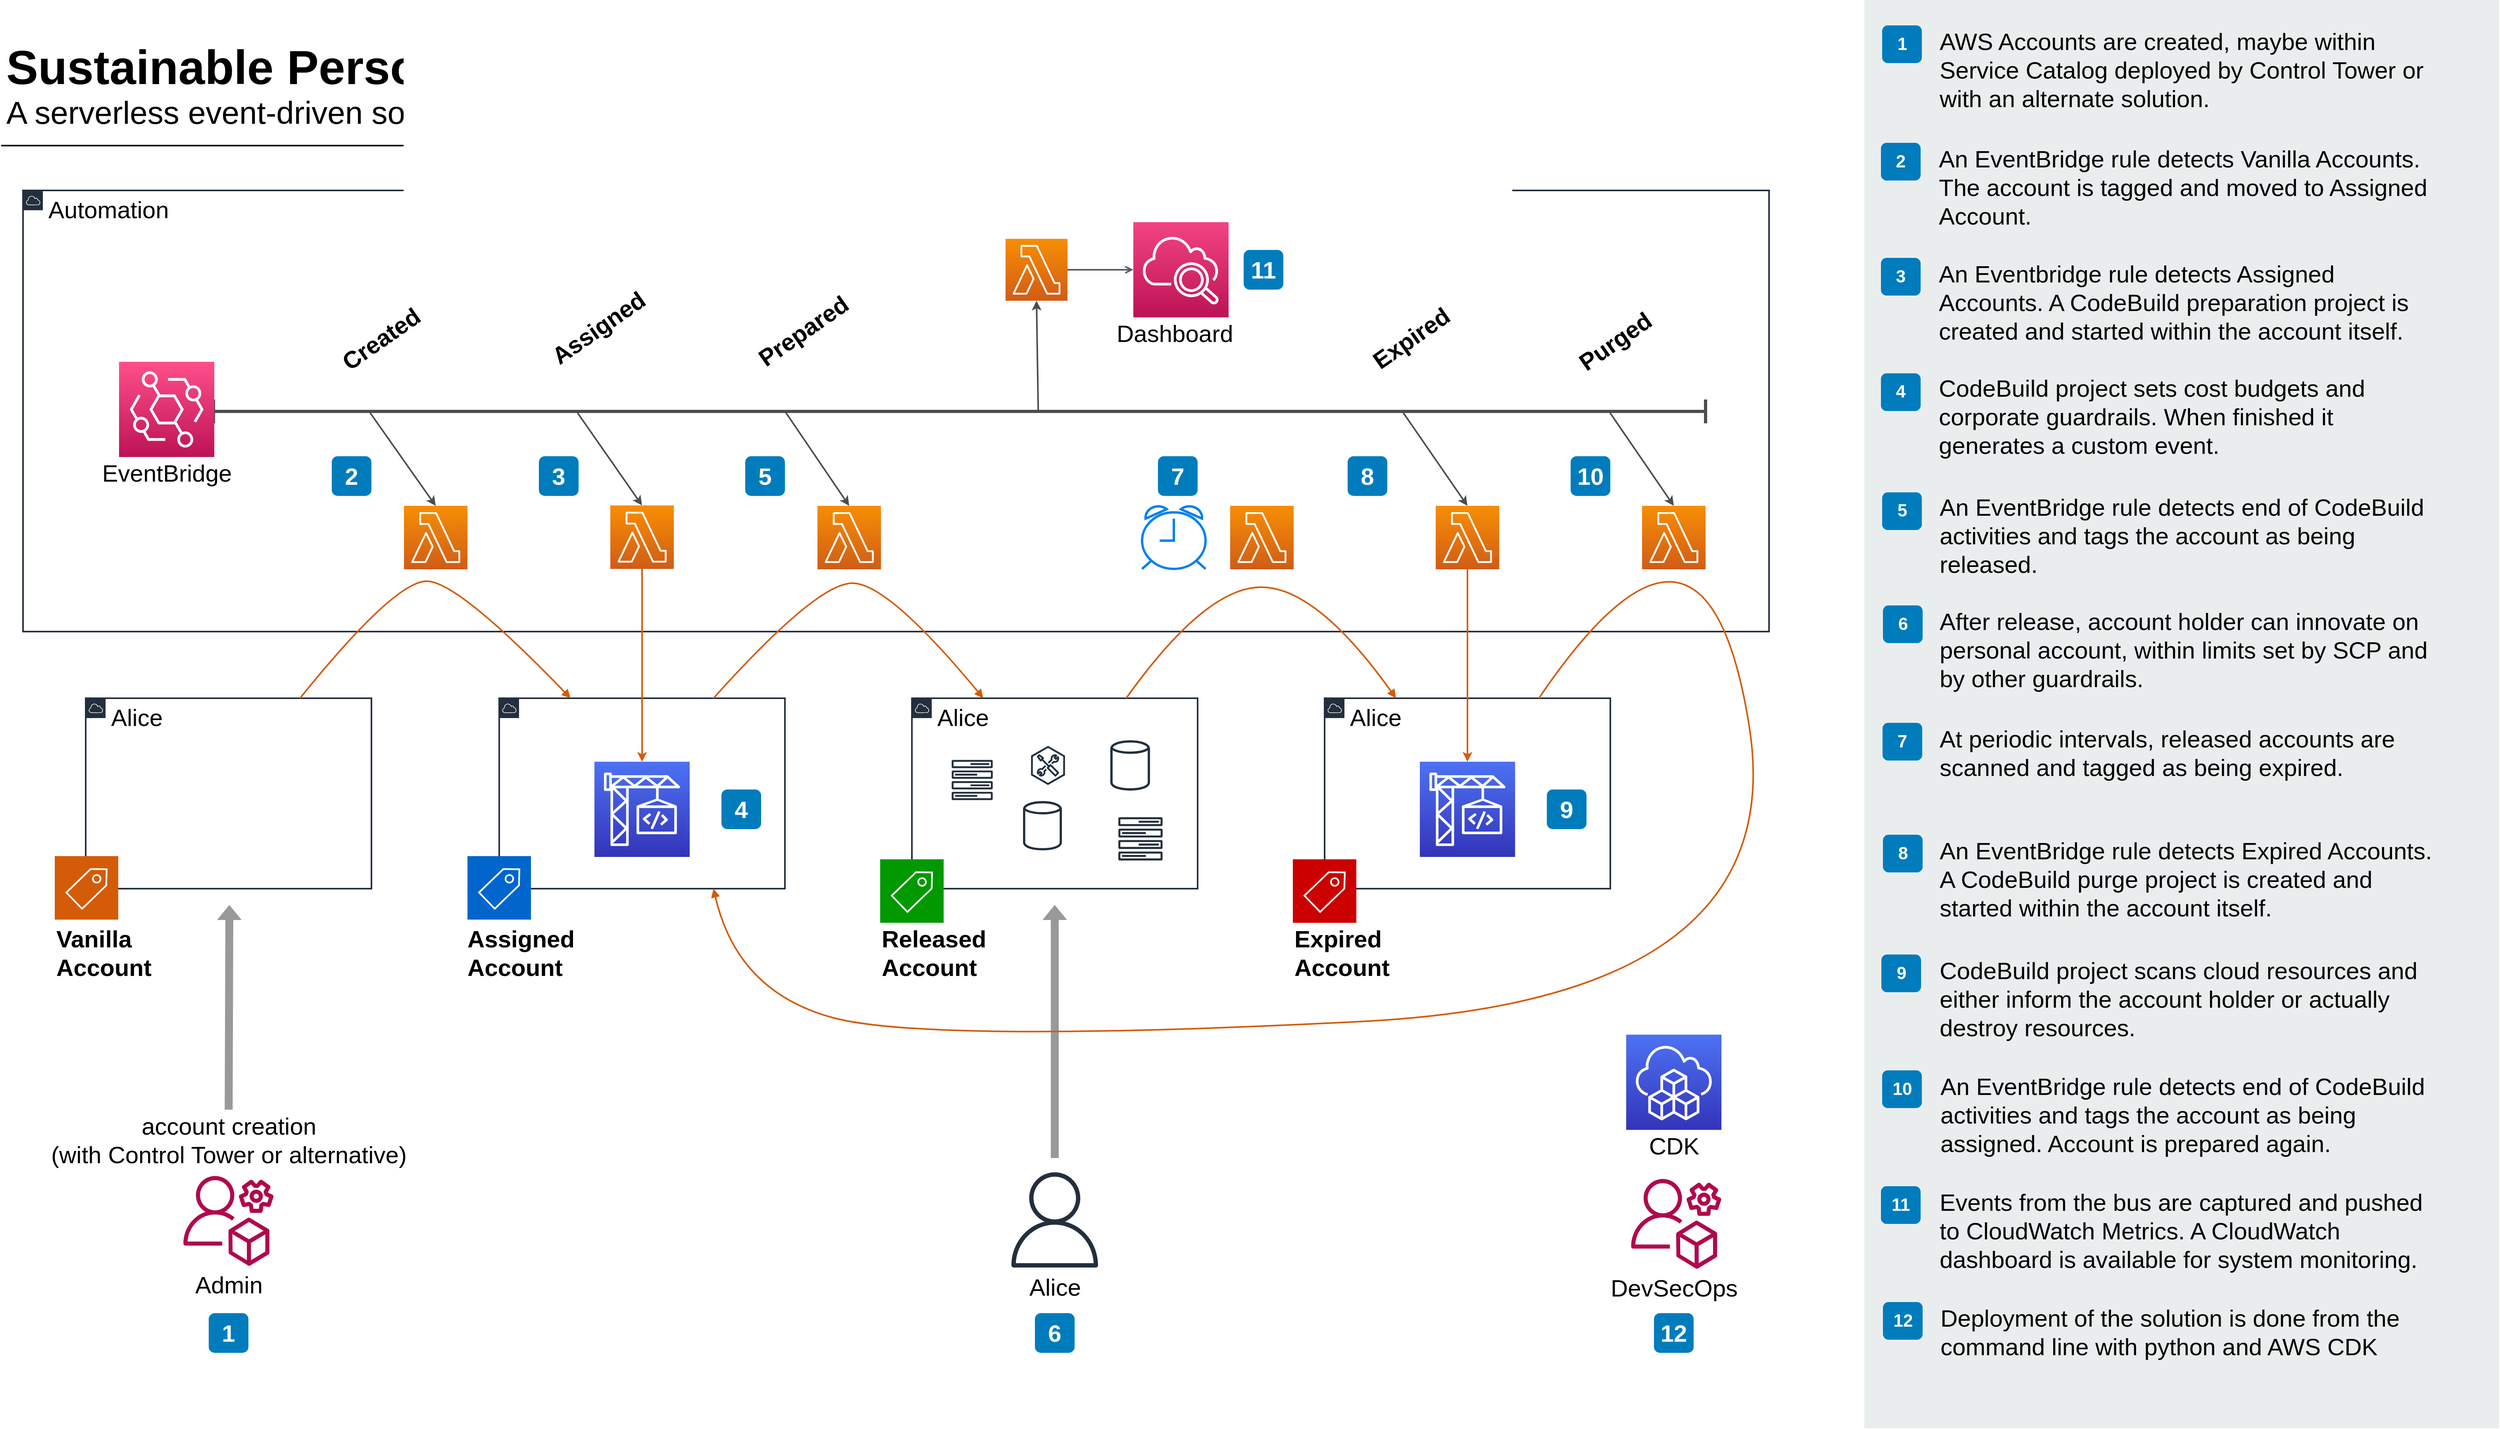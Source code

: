 <mxfile version="21.5.1" type="device">
  <diagram id="Ht1M8jgEwFfnCIfOTk4-" name="Page-1">
    <mxGraphModel dx="3165" dy="1858" grid="1" gridSize="10" guides="1" tooltips="1" connect="1" arrows="1" fold="1" page="1" pageScale="1" pageWidth="1600" pageHeight="900" background="#FFFFFF" math="0" shadow="0">
      <root>
        <mxCell id="0" />
        <mxCell id="1" parent="0" />
        <mxCell id="lNVfGLFAs1jdNbvyQik3-52" value="Alice" style="points=[[0,0],[0.25,0],[0.5,0],[0.75,0],[1,0],[1,0.25],[1,0.5],[1,0.75],[1,1],[0.75,1],[0.5,1],[0.25,1],[0,1],[0,0.75],[0,0.5],[0,0.25]];outlineConnect=0;gradientColor=none;html=1;whiteSpace=wrap;fontSize=30;fontStyle=0;container=1;pointerEvents=0;collapsible=0;recursiveResize=0;shape=mxgraph.aws4.group;grIcon=mxgraph.aws4.group_aws_cloud;strokeColor=#232F3E;fillColor=none;verticalAlign=top;align=left;spacingLeft=30;fontColor=#FFFFFF;dashed=0;strokeWidth=2;" parent="1" vertex="1">
          <mxGeometry x="680" y="880" width="360" height="240" as="geometry" />
        </mxCell>
        <mxCell id="lNVfGLFAs1jdNbvyQik3-40" value="" style="sketch=0;points=[[0,0,0],[0.25,0,0],[0.5,0,0],[0.75,0,0],[1,0,0],[0,1,0],[0.25,1,0],[0.5,1,0],[0.75,1,0],[1,1,0],[0,0.25,0],[0,0.5,0],[0,0.75,0],[1,0.25,0],[1,0.5,0],[1,0.75,0]];outlineConnect=0;fontColor=#000000;gradientColor=#4D72F3;gradientDirection=north;fillColor=#3334B9;strokeColor=#ffffff;dashed=0;verticalLabelPosition=bottom;verticalAlign=top;align=center;html=1;fontSize=30;fontStyle=0;aspect=fixed;shape=mxgraph.aws4.resourceIcon;resIcon=mxgraph.aws4.codebuild;" parent="lNVfGLFAs1jdNbvyQik3-52" vertex="1">
          <mxGeometry x="120" y="80" width="120" height="120" as="geometry" />
        </mxCell>
        <mxCell id="-QjtrjUzRDEMRZ5MF8oH-29" value="4" style="rounded=1;whiteSpace=wrap;html=1;fillColor=#007CBD;strokeColor=none;fontColor=#FFFFFF;fontStyle=1;fontSize=30;" parent="lNVfGLFAs1jdNbvyQik3-52" vertex="1">
          <mxGeometry x="280" y="115.0" width="50" height="50" as="geometry" />
        </mxCell>
        <mxCell id="-QjtrjUzRDEMRZ5MF8oH-27" value="2" style="rounded=1;whiteSpace=wrap;html=1;fillColor=#007CBD;strokeColor=none;fontColor=#FFFFFF;fontStyle=1;fontSize=30;" parent="1" vertex="1">
          <mxGeometry x="469" y="575" width="50" height="50" as="geometry" />
        </mxCell>
        <mxCell id="-QjtrjUzRDEMRZ5MF8oH-28" value="3" style="rounded=1;whiteSpace=wrap;html=1;fillColor=#007CBD;strokeColor=none;fontColor=#FFFFFF;fontStyle=1;fontSize=30;" parent="1" vertex="1">
          <mxGeometry x="730" y="575" width="50" height="50" as="geometry" />
        </mxCell>
        <mxCell id="lNVfGLFAs1jdNbvyQik3-2" value="&lt;font style=&quot;font-size: 30px;&quot;&gt;Automation&lt;/font&gt;" style="points=[[0,0],[0.25,0],[0.5,0],[0.75,0],[1,0],[1,0.25],[1,0.5],[1,0.75],[1,1],[0.75,1],[0.5,1],[0.25,1],[0,1],[0,0.75],[0,0.5],[0,0.25]];outlineConnect=0;gradientColor=none;html=1;whiteSpace=wrap;fontSize=30;fontStyle=0;container=0;pointerEvents=0;collapsible=0;recursiveResize=0;shape=mxgraph.aws4.group;grIcon=mxgraph.aws4.group_aws_cloud;strokeColor=#232F3E;fillColor=none;verticalAlign=top;align=left;spacingLeft=30;fontColor=#000000;dashed=0;strokeWidth=2;" parent="1" vertex="1">
          <mxGeometry x="80" y="240" width="2200" height="556" as="geometry" />
        </mxCell>
        <mxCell id="-QjtrjUzRDEMRZ5MF8oH-9" value="1" style="rounded=1;whiteSpace=wrap;html=1;fillColor=#007CBD;strokeColor=none;fontColor=#FFFFFF;fontStyle=1;fontSize=30;" parent="1" vertex="1">
          <mxGeometry x="314" y="1655" width="50" height="50" as="geometry" />
        </mxCell>
        <mxCell id="-QjtrjUzRDEMRZ5MF8oH-47" value="Sustainable Personal Accounts (SPA) Architecture" style="text;html=1;resizable=0;points=[];autosize=1;align=left;verticalAlign=top;spacingTop=-4;fontSize=60;fontStyle=1;fontColor=#000000;" parent="1" vertex="1">
          <mxGeometry x="56.5" y="46.5" width="1450" height="70" as="geometry" />
        </mxCell>
        <mxCell id="-QjtrjUzRDEMRZ5MF8oH-48" value="A serverless event-driven solution to manage maintenance windows on AWS accounts" style="text;html=1;resizable=0;points=[];autosize=1;align=left;verticalAlign=top;spacingTop=-4;fontSize=40;fontColor=#000000;" parent="1" vertex="1">
          <mxGeometry x="56.5" y="114.5" width="1540" height="50" as="geometry" />
        </mxCell>
        <mxCell id="SCVMTBWpLvtzJIhz15lM-1" value="" style="line;strokeWidth=2;html=1;fontSize=14;fontColor=#000000;" parent="1" vertex="1">
          <mxGeometry x="52.5" y="178.5" width="1537.5" height="10" as="geometry" />
        </mxCell>
        <mxCell id="k1J5Uft5zTIaOylSxwT3-1" value="" style="rounded=0;whiteSpace=wrap;html=1;fillColor=#EAEDED;fontSize=22;fontColor=#000000;strokeColor=none;labelBackgroundColor=none;" parent="1" vertex="1">
          <mxGeometry x="2400" width="800" height="1800" as="geometry" />
        </mxCell>
        <mxCell id="lNVfGLFAs1jdNbvyQik3-21" value="" style="sketch=0;outlineConnect=0;fontColor=#000000;gradientColor=none;fillColor=#B0084D;strokeColor=none;dashed=0;verticalLabelPosition=bottom;verticalAlign=top;align=center;html=1;fontSize=30;fontStyle=0;aspect=fixed;pointerEvents=1;shape=mxgraph.aws4.organizations_management_account;" parent="1" vertex="1">
          <mxGeometry x="282.11" y="1478.75" width="113.78" height="120" as="geometry" />
        </mxCell>
        <mxCell id="lNVfGLFAs1jdNbvyQik3-23" value="Alice" style="sketch=0;outlineConnect=0;fontColor=#000000;gradientColor=none;fillColor=#232F3D;strokeColor=none;dashed=0;verticalLabelPosition=bottom;verticalAlign=top;align=center;html=1;fontSize=30;fontStyle=0;aspect=fixed;pointerEvents=1;shape=mxgraph.aws4.user;" parent="1" vertex="1">
          <mxGeometry x="1320" y="1477.5" width="120" height="120" as="geometry" />
        </mxCell>
        <mxCell id="lNVfGLFAs1jdNbvyQik3-35" value="Alice" style="points=[[0,0],[0.25,0],[0.5,0],[0.75,0],[1,0],[1,0.25],[1,0.5],[1,0.75],[1,1],[0.75,1],[0.5,1],[0.25,1],[0,1],[0,0.75],[0,0.5],[0,0.25]];outlineConnect=0;gradientColor=none;html=1;whiteSpace=wrap;fontSize=30;fontStyle=0;container=1;pointerEvents=0;collapsible=0;recursiveResize=0;shape=mxgraph.aws4.group;grIcon=mxgraph.aws4.group_aws_cloud;strokeColor=#232F3E;fillColor=none;verticalAlign=top;align=left;spacingLeft=30;fontColor=#000000;dashed=0;strokeWidth=2;" parent="1" vertex="1">
          <mxGeometry x="159" y="880" width="360" height="240" as="geometry" />
        </mxCell>
        <mxCell id="lNVfGLFAs1jdNbvyQik3-42" value="Vanilla&lt;br style=&quot;font-size: 30px;&quot;&gt;Account&lt;br style=&quot;font-size: 30px;&quot;&gt;" style="text;html=1;resizable=0;points=[];autosize=1;align=left;verticalAlign=top;spacingTop=-4;fontSize=30;fontStyle=1;fontColor=#000000;" parent="1" vertex="1">
          <mxGeometry x="120" y="1163" width="140" height="70" as="geometry" />
        </mxCell>
        <mxCell id="lNVfGLFAs1jdNbvyQik3-16" value="" style="sketch=0;points=[[0,0,0],[0.25,0,0],[0.5,0,0],[0.75,0,0],[1,0,0],[0,1,0],[0.25,1,0],[0.5,1,0],[0.75,1,0],[1,1,0],[0,0.25,0],[0,0.5,0],[0,0.75,0],[1,0.25,0],[1,0.5,0],[1,0.75,0]];outlineConnect=0;fontColor=#000000;gradientColor=#4D72F3;gradientDirection=north;fillColor=#3334B9;strokeColor=#ffffff;dashed=0;verticalLabelPosition=bottom;verticalAlign=top;align=center;html=1;fontSize=30;fontStyle=0;aspect=fixed;shape=mxgraph.aws4.resourceIcon;resIcon=mxgraph.aws4.cloud_development_kit;" parent="1" vertex="1">
          <mxGeometry x="2100" y="1304" width="120" height="120" as="geometry" />
        </mxCell>
        <mxCell id="lNVfGLFAs1jdNbvyQik3-37" value="CDK" style="text;html=1;resizable=0;points=[];autosize=1;align=center;verticalAlign=top;spacingTop=-4;fontSize=30;fontStyle=0;fontColor=#000000;" parent="1" vertex="1">
          <mxGeometry x="2120" y="1424" width="80" height="40" as="geometry" />
        </mxCell>
        <mxCell id="SCVMTBWpLvtzJIhz15lM-21" value="Admin" style="text;html=1;resizable=0;points=[];autosize=1;align=center;verticalAlign=top;spacingTop=-4;fontSize=30;fontStyle=0;fontColor=#000000;" parent="1" vertex="1">
          <mxGeometry x="289" y="1598.75" width="100" height="40" as="geometry" />
        </mxCell>
        <mxCell id="lNVfGLFAs1jdNbvyQik3-53" value="Alice" style="points=[[0,0],[0.25,0],[0.5,0],[0.75,0],[1,0],[1,0.25],[1,0.5],[1,0.75],[1,1],[0.75,1],[0.5,1],[0.25,1],[0,1],[0,0.75],[0,0.5],[0,0.25]];outlineConnect=0;gradientColor=none;html=1;whiteSpace=wrap;fontSize=30;fontStyle=0;container=1;pointerEvents=0;collapsible=0;recursiveResize=0;shape=mxgraph.aws4.group;grIcon=mxgraph.aws4.group_aws_cloud;strokeColor=#232F3E;fillColor=none;verticalAlign=top;align=left;spacingLeft=30;fontColor=#000000;dashed=0;strokeWidth=2;" parent="1" vertex="1">
          <mxGeometry x="1200" y="880" width="360" height="240" as="geometry" />
        </mxCell>
        <mxCell id="lNVfGLFAs1jdNbvyQik3-86" value="" style="sketch=0;outlineConnect=0;fontColor=#000000;gradientColor=none;fillColor=#232F3D;strokeColor=none;dashed=0;verticalLabelPosition=bottom;verticalAlign=top;align=center;html=1;fontSize=30;fontStyle=0;aspect=fixed;pointerEvents=1;shape=mxgraph.aws4.generic_database;shadow=0;" parent="lNVfGLFAs1jdNbvyQik3-53" vertex="1">
          <mxGeometry x="250" y="51.66" width="50" height="66.05" as="geometry" />
        </mxCell>
        <mxCell id="lNVfGLFAs1jdNbvyQik3-88" value="" style="sketch=0;outlineConnect=0;fontColor=#000000;gradientColor=none;fillColor=#232F3D;strokeColor=none;dashed=0;verticalLabelPosition=bottom;verticalAlign=top;align=center;html=1;fontSize=30;fontStyle=0;aspect=fixed;pointerEvents=1;shape=mxgraph.aws4.external_toolkit;shadow=0;" parent="lNVfGLFAs1jdNbvyQik3-53" vertex="1">
          <mxGeometry x="150" y="60.0" width="43" height="49.37" as="geometry" />
        </mxCell>
        <mxCell id="lNVfGLFAs1jdNbvyQik3-87" value="" style="sketch=0;outlineConnect=0;fontColor=#000000;gradientColor=none;fillColor=#232F3D;strokeColor=none;dashed=0;verticalLabelPosition=bottom;verticalAlign=top;align=center;html=1;fontSize=30;fontStyle=0;aspect=fixed;pointerEvents=1;shape=mxgraph.aws4.forums;shadow=0;" parent="lNVfGLFAs1jdNbvyQik3-53" vertex="1">
          <mxGeometry x="50" y="77.76" width="52" height="50.56" as="geometry" />
        </mxCell>
        <mxCell id="4KJ9RXXwJWiSAKFvJcsP-9" value="" style="sketch=0;outlineConnect=0;fontColor=#000000;gradientColor=none;fillColor=#232F3D;strokeColor=none;dashed=0;verticalLabelPosition=bottom;verticalAlign=top;align=center;html=1;fontSize=30;fontStyle=0;aspect=fixed;pointerEvents=1;shape=mxgraph.aws4.forums;shadow=0;" parent="lNVfGLFAs1jdNbvyQik3-53" vertex="1">
          <mxGeometry x="260" y="150.0" width="56" height="54.44" as="geometry" />
        </mxCell>
        <mxCell id="4KJ9RXXwJWiSAKFvJcsP-10" value="" style="sketch=0;outlineConnect=0;fontColor=#000000;gradientColor=none;fillColor=#232F3D;strokeColor=none;dashed=0;verticalLabelPosition=bottom;verticalAlign=top;align=center;html=1;fontSize=30;fontStyle=0;aspect=fixed;pointerEvents=1;shape=mxgraph.aws4.generic_database;shadow=0;" parent="lNVfGLFAs1jdNbvyQik3-53" vertex="1">
          <mxGeometry x="140" y="128.32" width="49" height="64.73" as="geometry" />
        </mxCell>
        <mxCell id="lNVfGLFAs1jdNbvyQik3-54" value="Alice" style="points=[[0,0],[0.25,0],[0.5,0],[0.75,0],[1,0],[1,0.25],[1,0.5],[1,0.75],[1,1],[0.75,1],[0.5,1],[0.25,1],[0,1],[0,0.75],[0,0.5],[0,0.25]];outlineConnect=0;gradientColor=none;html=1;whiteSpace=wrap;fontSize=30;fontStyle=0;container=1;pointerEvents=0;collapsible=0;recursiveResize=0;shape=mxgraph.aws4.group;grIcon=mxgraph.aws4.group_aws_cloud;strokeColor=#232F3E;fillColor=none;verticalAlign=top;align=left;spacingLeft=30;fontColor=#000000;dashed=0;strokeWidth=2;" parent="1" vertex="1">
          <mxGeometry x="1720" y="880" width="360" height="240" as="geometry" />
        </mxCell>
        <mxCell id="lNVfGLFAs1jdNbvyQik3-15" value="" style="sketch=0;points=[[0,0,0],[0.25,0,0],[0.5,0,0],[0.75,0,0],[1,0,0],[0,1,0],[0.25,1,0],[0.5,1,0],[0.75,1,0],[1,1,0],[0,0.25,0],[0,0.5,0],[0,0.75,0],[1,0.25,0],[1,0.5,0],[1,0.75,0]];outlineConnect=0;fontColor=#000000;gradientColor=#4D72F3;gradientDirection=north;fillColor=#3334B9;strokeColor=#ffffff;dashed=0;verticalLabelPosition=bottom;verticalAlign=top;align=center;html=1;fontSize=30;fontStyle=0;aspect=fixed;shape=mxgraph.aws4.resourceIcon;resIcon=mxgraph.aws4.codebuild;" parent="lNVfGLFAs1jdNbvyQik3-54" vertex="1">
          <mxGeometry x="120" y="80" width="120" height="120" as="geometry" />
        </mxCell>
        <mxCell id="jZVaUwOg5UY3L9NAnvdq-35" value="9" style="rounded=1;whiteSpace=wrap;html=1;fillColor=#007CBD;strokeColor=none;fontColor=#FFFFFF;fontStyle=1;fontSize=30;" parent="lNVfGLFAs1jdNbvyQik3-54" vertex="1">
          <mxGeometry x="280" y="115" width="50" height="50" as="geometry" />
        </mxCell>
        <mxCell id="lNVfGLFAs1jdNbvyQik3-57" value="" style="shape=flexArrow;endArrow=classic;html=1;rounded=0;fontSize=30;fillColor=#999999;strokeColor=none;fontColor=#000000;" parent="1" source="lNVfGLFAs1jdNbvyQik3-39" edge="1">
          <mxGeometry width="50" height="50" relative="1" as="geometry">
            <mxPoint x="340" y="1300" as="sourcePoint" />
            <mxPoint x="340" y="1140" as="targetPoint" />
          </mxGeometry>
        </mxCell>
        <mxCell id="lNVfGLFAs1jdNbvyQik3-61" value="" style="curved=1;endArrow=block;html=1;rounded=0;fontSize=30;strokeColor=#D45B07;strokeWidth=2;endFill=1;exitX=0.75;exitY=0;exitDx=0;exitDy=0;entryX=0.25;entryY=0;entryDx=0;entryDy=0;fontColor=#000000;" parent="1" source="lNVfGLFAs1jdNbvyQik3-35" target="lNVfGLFAs1jdNbvyQik3-52" edge="1">
          <mxGeometry width="50" height="50" relative="1" as="geometry">
            <mxPoint x="400" y="915" as="sourcePoint" />
            <mxPoint x="560" y="915" as="targetPoint" />
            <Array as="points">
              <mxPoint x="550" y="730" />
              <mxPoint x="630" y="735" />
            </Array>
          </mxGeometry>
        </mxCell>
        <mxCell id="lNVfGLFAs1jdNbvyQik3-64" value="" style="curved=1;endArrow=block;html=1;rounded=0;fontSize=30;strokeColor=#D45B07;strokeWidth=2;endFill=1;entryX=0.25;entryY=0;entryDx=0;entryDy=0;exitX=0.75;exitY=0;exitDx=0;exitDy=0;fontColor=#000000;" parent="1" source="lNVfGLFAs1jdNbvyQik3-52" target="lNVfGLFAs1jdNbvyQik3-53" edge="1">
          <mxGeometry width="50" height="50" relative="1" as="geometry">
            <mxPoint x="660" y="915" as="sourcePoint" />
            <mxPoint x="830.12" y="894.98" as="targetPoint" />
            <Array as="points">
              <mxPoint x="1080" y="735" />
              <mxPoint x="1170" y="735" />
            </Array>
          </mxGeometry>
        </mxCell>
        <mxCell id="lNVfGLFAs1jdNbvyQik3-65" value="" style="curved=1;endArrow=block;html=1;rounded=0;fontSize=30;entryX=0.25;entryY=0;entryDx=0;entryDy=0;exitX=0.75;exitY=0;exitDx=0;exitDy=0;strokeColor=#D45B07;strokeWidth=2;endFill=1;fontColor=#000000;" parent="1" source="lNVfGLFAs1jdNbvyQik3-53" target="lNVfGLFAs1jdNbvyQik3-54" edge="1">
          <mxGeometry width="50" height="50" relative="1" as="geometry">
            <mxPoint x="919.88" y="905.97" as="sourcePoint" />
            <mxPoint x="1090" y="895.98" as="targetPoint" />
            <Array as="points">
              <mxPoint x="1570" y="740" />
              <mxPoint x="1710" y="740" />
            </Array>
          </mxGeometry>
        </mxCell>
        <mxCell id="lNVfGLFAs1jdNbvyQik3-69" value="" style="endArrow=classic;html=1;rounded=0;fontSize=30;strokeColor=#D45B07;strokeWidth=2;entryX=0.5;entryY=0;entryDx=0;entryDy=0;entryPerimeter=0;exitX=0.5;exitY=1;exitDx=0;exitDy=0;exitPerimeter=0;fontColor=#000000;" parent="1" source="lNVfGLFAs1jdNbvyQik3-107" target="lNVfGLFAs1jdNbvyQik3-15" edge="1">
          <mxGeometry width="50" height="50" relative="1" as="geometry">
            <mxPoint x="1440" y="716" as="sourcePoint" />
            <mxPoint x="740" y="795" as="targetPoint" />
          </mxGeometry>
        </mxCell>
        <mxCell id="lNVfGLFAs1jdNbvyQik3-70" value="" style="endArrow=classic;html=1;rounded=0;fontSize=30;strokeColor=#D45B07;strokeWidth=2;entryX=0.5;entryY=0;entryDx=0;entryDy=0;entryPerimeter=0;exitX=0.5;exitY=1;exitDx=0;exitDy=0;exitPerimeter=0;fontColor=#000000;" parent="1" source="lNVfGLFAs1jdNbvyQik3-105" target="lNVfGLFAs1jdNbvyQik3-40" edge="1">
          <mxGeometry width="50" height="50" relative="1" as="geometry">
            <mxPoint x="638.124" y="716" as="sourcePoint" />
            <mxPoint x="760" y="815" as="targetPoint" />
          </mxGeometry>
        </mxCell>
        <mxCell id="lNVfGLFAs1jdNbvyQik3-56" value="" style="shape=flexArrow;endArrow=classic;html=1;rounded=0;fontSize=30;fillColor=#999999;strokeColor=none;fontColor=#000000;" parent="1" edge="1">
          <mxGeometry width="50" height="50" relative="1" as="geometry">
            <mxPoint x="1380" y="1460" as="sourcePoint" />
            <mxPoint x="1380" y="1140" as="targetPoint" />
          </mxGeometry>
        </mxCell>
        <mxCell id="lNVfGLFAs1jdNbvyQik3-39" value="account creation&lt;br&gt;(with Control Tower or alternative)" style="text;html=1;resizable=0;points=[];autosize=1;align=center;verticalAlign=top;spacingTop=-4;fontSize=30;fontStyle=0;fontColor=#000000;" parent="1" vertex="1">
          <mxGeometry x="104" y="1399" width="470" height="80" as="geometry" />
        </mxCell>
        <mxCell id="lNVfGLFAs1jdNbvyQik3-90" value="Assigned&lt;br style=&quot;font-size: 30px;&quot;&gt;Account" style="text;html=1;resizable=0;points=[];autosize=1;align=left;verticalAlign=top;spacingTop=-4;fontSize=30;fontStyle=1;fontColor=#000000;" parent="1" vertex="1">
          <mxGeometry x="638" y="1163" width="150" height="70" as="geometry" />
        </mxCell>
        <mxCell id="lNVfGLFAs1jdNbvyQik3-91" value="&lt;div style=&quot;font-size: 30px;&quot;&gt;&lt;span style=&quot;font-size: 30px;&quot;&gt;Released&lt;/span&gt;&lt;/div&gt;&lt;div style=&quot;font-size: 30px;&quot;&gt;&lt;span style=&quot;font-size: 30px;&quot;&gt;Account&lt;/span&gt;&lt;/div&gt;" style="text;html=1;resizable=0;points=[];autosize=1;align=left;verticalAlign=top;spacingTop=-4;fontSize=30;fontStyle=1;fontColor=#000000;" parent="1" vertex="1">
          <mxGeometry x="1160" y="1163" width="150" height="70" as="geometry" />
        </mxCell>
        <mxCell id="lNVfGLFAs1jdNbvyQik3-92" value="&lt;div style=&quot;font-size: 30px;&quot;&gt;&lt;span style=&quot;font-size: 30px;&quot;&gt;Expired&lt;/span&gt;&lt;/div&gt;&lt;div style=&quot;font-size: 30px;&quot;&gt;&lt;span style=&quot;font-size: 30px;&quot;&gt;Account&lt;/span&gt;&lt;/div&gt;" style="text;html=1;resizable=0;points=[];autosize=1;align=left;verticalAlign=top;spacingTop=-4;fontSize=30;fontStyle=1;fontColor=#000000;" parent="1" vertex="1">
          <mxGeometry x="1680" y="1163" width="140" height="70" as="geometry" />
        </mxCell>
        <mxCell id="jZVaUwOg5UY3L9NAnvdq-32" value="6" style="rounded=1;whiteSpace=wrap;html=1;fillColor=#007CBD;strokeColor=none;fontColor=#FFFFFF;fontStyle=1;fontSize=30;" parent="1" vertex="1">
          <mxGeometry x="1355" y="1655" width="50" height="50" as="geometry" />
        </mxCell>
        <mxCell id="lNVfGLFAs1jdNbvyQik3-102" value="12" style="rounded=1;whiteSpace=wrap;html=1;fillColor=#007CBD;strokeColor=none;fontColor=#FFFFFF;fontStyle=1;fontSize=30;labelBackgroundColor=none;" parent="1" vertex="1">
          <mxGeometry x="2135" y="1655" width="50" height="50" as="geometry" />
        </mxCell>
        <mxCell id="lNVfGLFAs1jdNbvyQik3-114" value="" style="sketch=0;pointerEvents=1;shadow=0;dashed=0;html=1;strokeColor=none;fillColor=#D45B07;labelPosition=center;verticalLabelPosition=bottom;verticalAlign=top;align=center;outlineConnect=0;shape=mxgraph.veeam2.tag;fontSize=30;aspect=fixed;gradientColor=none;fontColor=#000000;" parent="1" vertex="1">
          <mxGeometry x="120" y="1079" width="80" height="80" as="geometry" />
        </mxCell>
        <mxCell id="lNVfGLFAs1jdNbvyQik3-117" value="" style="sketch=0;pointerEvents=1;shadow=0;dashed=0;html=1;strokeColor=none;fillColor=#CC0000;labelPosition=center;verticalLabelPosition=bottom;verticalAlign=top;align=center;outlineConnect=0;shape=mxgraph.veeam2.tag;fontSize=30;aspect=fixed;gradientColor=none;fontColor=#000000;" parent="1" vertex="1">
          <mxGeometry x="1680" y="1083" width="80" height="80" as="geometry" />
        </mxCell>
        <mxCell id="lNVfGLFAs1jdNbvyQik3-116" value="" style="sketch=0;pointerEvents=1;shadow=0;dashed=0;html=1;strokeColor=none;fillColor=#009900;labelPosition=center;verticalLabelPosition=bottom;verticalAlign=top;align=center;outlineConnect=0;shape=mxgraph.veeam2.tag;fontSize=30;aspect=fixed;gradientColor=none;fontColor=#000000;" parent="1" vertex="1">
          <mxGeometry x="1160" y="1083" width="80" height="80" as="geometry" />
        </mxCell>
        <mxCell id="lNVfGLFAs1jdNbvyQik3-118" value="" style="sketch=0;pointerEvents=1;shadow=0;dashed=0;html=1;strokeColor=none;fillColor=#0066CC;labelPosition=center;verticalLabelPosition=bottom;verticalAlign=top;align=center;outlineConnect=0;shape=mxgraph.veeam2.tag;fontSize=30;aspect=fixed;gradientColor=none;fontColor=#000000;" parent="1" vertex="1">
          <mxGeometry x="640" y="1079" width="80" height="80" as="geometry" />
        </mxCell>
        <mxCell id="lNVfGLFAs1jdNbvyQik3-12" value="" style="shape=crossbar;whiteSpace=wrap;html=1;rounded=1;fontSize=30;shadow=0;strokeWidth=4;strokeColor=#4D4D4D;fontColor=#000000;" parent="1" vertex="1">
          <mxGeometry x="320" y="503.5" width="1880" height="30" as="geometry" />
        </mxCell>
        <mxCell id="-QjtrjUzRDEMRZ5MF8oH-49" value="Created" style="text;html=1;resizable=0;points=[];autosize=1;align=center;verticalAlign=top;spacingTop=-4;fontSize=30;fontStyle=1;rotation=-35;fontColor=#000000;" parent="1" vertex="1">
          <mxGeometry x="466" y="407" width="130" height="40" as="geometry" />
        </mxCell>
        <mxCell id="lNVfGLFAs1jdNbvyQik3-47" value="Assigned" style="text;html=1;resizable=0;points=[];autosize=1;align=center;verticalAlign=top;spacingTop=-4;fontSize=30;fontStyle=1;rotation=-35;fontColor=#000000;" parent="1" vertex="1">
          <mxGeometry x="730" y="393" width="150" height="40" as="geometry" />
        </mxCell>
        <mxCell id="lNVfGLFAs1jdNbvyQik3-48" value="Prepared" style="text;html=1;resizable=0;points=[];autosize=1;align=center;verticalAlign=top;spacingTop=-4;fontSize=30;fontStyle=1;rotation=-35;fontColor=#000000;" parent="1" vertex="1">
          <mxGeometry x="988" y="397" width="150" height="40" as="geometry" />
        </mxCell>
        <mxCell id="lNVfGLFAs1jdNbvyQik3-49" value="Expired" style="text;html=1;resizable=0;points=[];autosize=1;align=center;verticalAlign=top;spacingTop=-4;fontSize=30;fontStyle=1;rotation=-35;fontColor=#000000;" parent="1" vertex="1">
          <mxGeometry x="1764" y="406" width="130" height="40" as="geometry" />
        </mxCell>
        <mxCell id="lNVfGLFAs1jdNbvyQik3-50" value="Purged" style="text;html=1;resizable=0;points=[];autosize=1;align=center;verticalAlign=top;spacingTop=-4;fontSize=30;fontStyle=1;rotation=-35;fontColor=#000000;" parent="1" vertex="1">
          <mxGeometry x="2026" y="410" width="120" height="40" as="geometry" />
        </mxCell>
        <mxCell id="lNVfGLFAs1jdNbvyQik3-78" value="" style="endArrow=classic;html=1;rounded=0;fontSize=30;strokeColor=#4D4D4D;strokeWidth=2;exitX=0.105;exitY=0.561;exitDx=0;exitDy=0;exitPerimeter=0;entryX=0.5;entryY=0;entryDx=0;entryDy=0;entryPerimeter=0;fontColor=#000000;" parent="1" source="lNVfGLFAs1jdNbvyQik3-12" target="lNVfGLFAs1jdNbvyQik3-104" edge="1">
          <mxGeometry width="50" height="50" relative="1" as="geometry">
            <mxPoint x="592" y="566" as="sourcePoint" />
            <mxPoint x="439.922" y="636" as="targetPoint" />
          </mxGeometry>
        </mxCell>
        <mxCell id="lNVfGLFAs1jdNbvyQik3-79" value="" style="endArrow=classic;html=1;rounded=0;fontSize=30;strokeColor=#4D4D4D;strokeWidth=2;exitX=0.244;exitY=0.561;exitDx=0;exitDy=0;exitPerimeter=0;entryX=0.5;entryY=0;entryDx=0;entryDy=0;entryPerimeter=0;fontColor=#000000;" parent="1" source="lNVfGLFAs1jdNbvyQik3-12" target="lNVfGLFAs1jdNbvyQik3-105" edge="1">
          <mxGeometry width="50" height="50" relative="1" as="geometry">
            <mxPoint x="582" y="515" as="sourcePoint" />
            <mxPoint x="638.579" y="636" as="targetPoint" />
          </mxGeometry>
        </mxCell>
        <mxCell id="lNVfGLFAs1jdNbvyQik3-80" value="" style="endArrow=classic;html=1;rounded=0;fontSize=30;strokeColor=#4D4D4D;strokeWidth=2;exitX=0.383;exitY=0.494;exitDx=0;exitDy=0;exitPerimeter=0;entryX=0.5;entryY=0;entryDx=0;entryDy=0;entryPerimeter=0;fontColor=#000000;" parent="1" source="lNVfGLFAs1jdNbvyQik3-12" target="lNVfGLFAs1jdNbvyQik3-106" edge="1">
          <mxGeometry width="50" height="50" relative="1" as="geometry">
            <mxPoint x="840" y="525" as="sourcePoint" />
            <mxPoint x="840.216" y="636" as="targetPoint" />
          </mxGeometry>
        </mxCell>
        <mxCell id="lNVfGLFAs1jdNbvyQik3-81" value="" style="endArrow=classic;html=1;rounded=0;fontSize=30;strokeColor=#4D4D4D;strokeWidth=2;exitX=0.797;exitY=0.517;exitDx=0;exitDy=0;exitPerimeter=0;entryX=0.5;entryY=0;entryDx=0;entryDy=0;entryPerimeter=0;fontColor=#000000;" parent="1" source="lNVfGLFAs1jdNbvyQik3-12" target="lNVfGLFAs1jdNbvyQik3-107" edge="1">
          <mxGeometry width="50" height="50" relative="1" as="geometry">
            <mxPoint x="768.97" y="684.01" as="sourcePoint" />
            <mxPoint x="1439.824" y="636" as="targetPoint" />
          </mxGeometry>
        </mxCell>
        <mxCell id="lNVfGLFAs1jdNbvyQik3-82" value="" style="endArrow=classic;html=1;rounded=0;fontSize=30;strokeColor=#4D4D4D;strokeWidth=2;exitX=0.936;exitY=0.561;exitDx=0;exitDy=0;exitPerimeter=0;entryX=0.5;entryY=0;entryDx=0;entryDy=0;entryPerimeter=0;fontColor=#000000;" parent="1" source="lNVfGLFAs1jdNbvyQik3-12" target="lNVfGLFAs1jdNbvyQik3-108" edge="1">
          <mxGeometry width="50" height="50" relative="1" as="geometry">
            <mxPoint x="1149.77" y="687.01" as="sourcePoint" />
            <mxPoint x="1640.137" y="636" as="targetPoint" />
          </mxGeometry>
        </mxCell>
        <mxCell id="-QjtrjUzRDEMRZ5MF8oH-30" value="5" style="rounded=1;whiteSpace=wrap;html=1;fillColor=#007CBD;strokeColor=none;fontColor=#FFFFFF;fontStyle=1;fontSize=30;" parent="1" vertex="1">
          <mxGeometry x="990" y="575" width="50" height="50" as="geometry" />
        </mxCell>
        <mxCell id="jZVaUwOg5UY3L9NAnvdq-33" value="7" style="rounded=1;whiteSpace=wrap;html=1;fillColor=#007CBD;strokeColor=none;fontColor=#FFFFFF;fontStyle=1;fontSize=30;" parent="1" vertex="1">
          <mxGeometry x="1510" y="575" width="50" height="50" as="geometry" />
        </mxCell>
        <mxCell id="jZVaUwOg5UY3L9NAnvdq-36" value="10" style="rounded=1;whiteSpace=wrap;html=1;fillColor=#007CBD;strokeColor=none;fontColor=#FFFFFF;fontStyle=1;fontSize=30;" parent="1" vertex="1">
          <mxGeometry x="2030" y="575" width="50" height="50" as="geometry" />
        </mxCell>
        <mxCell id="jZVaUwOg5UY3L9NAnvdq-34" value="8" style="rounded=1;whiteSpace=wrap;html=1;fillColor=#007CBD;strokeColor=none;fontColor=#FFFFFF;fontStyle=1;fontSize=30;" parent="1" vertex="1">
          <mxGeometry x="1749" y="575" width="50" height="50" as="geometry" />
        </mxCell>
        <mxCell id="jZVaUwOg5UY3L9NAnvdq-37" value="11" style="rounded=1;whiteSpace=wrap;html=1;fillColor=#007CBD;strokeColor=none;fontColor=#FFFFFF;fontStyle=1;fontSize=30;" parent="1" vertex="1">
          <mxGeometry x="1618" y="315" width="50" height="50" as="geometry" />
        </mxCell>
        <mxCell id="lNVfGLFAs1jdNbvyQik3-83" value="" style="endArrow=classic;html=1;rounded=0;fontSize=30;strokeColor=#4D4D4D;strokeWidth=2;exitX=0.49;exitY=0.517;exitDx=0;exitDy=0;exitPerimeter=0;entryX=0.5;entryY=1;entryDx=0;entryDy=0;entryPerimeter=0;fontColor=#000000;" parent="1" target="lNVfGLFAs1jdNbvyQik3-109" edge="1">
          <mxGeometry width="50" height="50" relative="1" as="geometry">
            <mxPoint x="1359.2" y="519.01" as="sourcePoint" />
            <mxPoint x="1157.152" y="434" as="targetPoint" />
          </mxGeometry>
        </mxCell>
        <mxCell id="lNVfGLFAs1jdNbvyQik3-17" value="" style="sketch=0;points=[[0,0,0],[0.25,0,0],[0.5,0,0],[0.75,0,0],[1,0,0],[0,1,0],[0.25,1,0],[0.5,1,0],[0.75,1,0],[1,1,0],[0,0.25,0],[0,0.5,0],[0,0.75,0],[1,0.25,0],[1,0.5,0],[1,0.75,0]];points=[[0,0,0],[0.25,0,0],[0.5,0,0],[0.75,0,0],[1,0,0],[0,1,0],[0.25,1,0],[0.5,1,0],[0.75,1,0],[1,1,0],[0,0.25,0],[0,0.5,0],[0,0.75,0],[1,0.25,0],[1,0.5,0],[1,0.75,0]];outlineConnect=0;fontColor=#000000;gradientColor=#F34482;gradientDirection=north;fillColor=#BC1356;strokeColor=#ffffff;dashed=0;verticalLabelPosition=bottom;verticalAlign=top;align=center;html=1;fontSize=30;fontStyle=0;aspect=fixed;shape=mxgraph.aws4.resourceIcon;resIcon=mxgraph.aws4.cloudwatch_2;" parent="1" vertex="1">
          <mxGeometry x="1479" y="280" width="120" height="120" as="geometry" />
        </mxCell>
        <mxCell id="SCVMTBWpLvtzJIhz15lM-3" value="" style="edgeStyle=orthogonalEdgeStyle;html=1;endArrow=open;elbow=vertical;startArrow=none;endFill=0;strokeColor=#545B64;rounded=0;fontSize=30;strokeWidth=2;entryX=0;entryY=0.5;entryDx=0;entryDy=0;entryPerimeter=0;exitX=1;exitY=0.5;exitDx=0;exitDy=0;exitPerimeter=0;fontColor=#000000;" parent="1" source="lNVfGLFAs1jdNbvyQik3-109" target="lNVfGLFAs1jdNbvyQik3-17" edge="1">
          <mxGeometry width="100" relative="1" as="geometry">
            <mxPoint x="1395.999" y="395" as="sourcePoint" />
            <mxPoint x="402.5" y="387.83" as="targetPoint" />
          </mxGeometry>
        </mxCell>
        <mxCell id="lNVfGLFAs1jdNbvyQik3-25" value="Dashboard" style="text;html=1;resizable=0;points=[];autosize=1;align=left;verticalAlign=top;spacingTop=-4;fontSize=30;fontStyle=0;fontColor=#000000;" parent="1" vertex="1">
          <mxGeometry x="1456" y="400" width="160" height="40" as="geometry" />
        </mxCell>
        <mxCell id="lNVfGLFAs1jdNbvyQik3-104" value="" style="sketch=0;points=[[0,0,0],[0.25,0,0],[0.5,0,0],[0.75,0,0],[1,0,0],[0,1,0],[0.25,1,0],[0.5,1,0],[0.75,1,0],[1,1,0],[0,0.25,0],[0,0.5,0],[0,0.75,0],[1,0.25,0],[1,0.5,0],[1,0.75,0]];outlineConnect=0;fontColor=#000000;gradientColor=#F78E04;gradientDirection=north;fillColor=#D05C17;strokeColor=#ffffff;dashed=0;verticalLabelPosition=bottom;verticalAlign=top;align=center;html=1;fontSize=30;fontStyle=0;aspect=fixed;shape=mxgraph.aws4.resourceIcon;resIcon=mxgraph.aws4.lambda;shadow=0;" parent="1" vertex="1">
          <mxGeometry x="560" y="637.5" width="80" height="80" as="geometry" />
        </mxCell>
        <mxCell id="lNVfGLFAs1jdNbvyQik3-105" value="" style="sketch=0;points=[[0,0,0],[0.25,0,0],[0.5,0,0],[0.75,0,0],[1,0,0],[0,1,0],[0.25,1,0],[0.5,1,0],[0.75,1,0],[1,1,0],[0,0.25,0],[0,0.5,0],[0,0.75,0],[1,0.25,0],[1,0.5,0],[1,0.75,0]];outlineConnect=0;fontColor=#000000;gradientColor=#F78E04;gradientDirection=north;fillColor=#D05C17;strokeColor=#ffffff;dashed=0;verticalLabelPosition=bottom;verticalAlign=top;align=center;html=1;fontSize=30;fontStyle=0;aspect=fixed;shape=mxgraph.aws4.resourceIcon;resIcon=mxgraph.aws4.lambda;shadow=0;" parent="1" vertex="1">
          <mxGeometry x="820" y="637" width="80" height="80" as="geometry" />
        </mxCell>
        <mxCell id="lNVfGLFAs1jdNbvyQik3-106" value="" style="sketch=0;points=[[0,0,0],[0.25,0,0],[0.5,0,0],[0.75,0,0],[1,0,0],[0,1,0],[0.25,1,0],[0.5,1,0],[0.75,1,0],[1,1,0],[0,0.25,0],[0,0.5,0],[0,0.75,0],[1,0.25,0],[1,0.5,0],[1,0.75,0]];outlineConnect=0;fontColor=#000000;gradientColor=#F78E04;gradientDirection=north;fillColor=#D05C17;strokeColor=#ffffff;dashed=0;verticalLabelPosition=bottom;verticalAlign=top;align=center;html=1;fontSize=30;fontStyle=0;aspect=fixed;shape=mxgraph.aws4.resourceIcon;resIcon=mxgraph.aws4.lambda;shadow=0;" parent="1" vertex="1">
          <mxGeometry x="1081" y="637.5" width="80" height="80" as="geometry" />
        </mxCell>
        <mxCell id="lNVfGLFAs1jdNbvyQik3-107" value="" style="sketch=0;points=[[0,0,0],[0.25,0,0],[0.5,0,0],[0.75,0,0],[1,0,0],[0,1,0],[0.25,1,0],[0.5,1,0],[0.75,1,0],[1,1,0],[0,0.25,0],[0,0.5,0],[0,0.75,0],[1,0.25,0],[1,0.5,0],[1,0.75,0]];outlineConnect=0;fontColor=#000000;gradientColor=#F78E04;gradientDirection=north;fillColor=#D05C17;strokeColor=#ffffff;dashed=0;verticalLabelPosition=bottom;verticalAlign=top;align=center;html=1;fontSize=30;fontStyle=0;aspect=fixed;shape=mxgraph.aws4.resourceIcon;resIcon=mxgraph.aws4.lambda;shadow=0;" parent="1" vertex="1">
          <mxGeometry x="1860" y="637.5" width="80" height="80" as="geometry" />
        </mxCell>
        <mxCell id="lNVfGLFAs1jdNbvyQik3-108" value="" style="sketch=0;points=[[0,0,0],[0.25,0,0],[0.5,0,0],[0.75,0,0],[1,0,0],[0,1,0],[0.25,1,0],[0.5,1,0],[0.75,1,0],[1,1,0],[0,0.25,0],[0,0.5,0],[0,0.75,0],[1,0.25,0],[1,0.5,0],[1,0.75,0]];outlineConnect=0;fontColor=#000000;gradientColor=#F78E04;gradientDirection=north;fillColor=#D05C17;strokeColor=#ffffff;dashed=0;verticalLabelPosition=bottom;verticalAlign=top;align=center;html=1;fontSize=30;fontStyle=0;aspect=fixed;shape=mxgraph.aws4.resourceIcon;resIcon=mxgraph.aws4.lambda;shadow=0;" parent="1" vertex="1">
          <mxGeometry x="2120" y="637.5" width="80" height="80" as="geometry" />
        </mxCell>
        <mxCell id="lNVfGLFAs1jdNbvyQik3-109" value="" style="sketch=0;points=[[0,0,0],[0.25,0,0],[0.5,0,0],[0.75,0,0],[1,0,0],[0,1,0],[0.25,1,0],[0.5,1,0],[0.75,1,0],[1,1,0],[0,0.25,0],[0,0.5,0],[0,0.75,0],[1,0.25,0],[1,0.5,0],[1,0.75,0]];outlineConnect=0;fontColor=#000000;gradientColor=#F78E04;gradientDirection=north;fillColor=#D05C17;strokeColor=#ffffff;dashed=0;verticalLabelPosition=bottom;verticalAlign=top;align=center;html=1;fontSize=30;fontStyle=0;aspect=fixed;shape=mxgraph.aws4.resourceIcon;resIcon=mxgraph.aws4.lambda;shadow=0;" parent="1" vertex="1">
          <mxGeometry x="1318" y="301" width="78" height="78" as="geometry" />
        </mxCell>
        <mxCell id="lNVfGLFAs1jdNbvyQik3-113" value="" style="html=1;verticalLabelPosition=bottom;align=center;labelBackgroundColor=#ffffff;verticalAlign=top;strokeWidth=3;strokeColor=#0080F0;shadow=0;dashed=0;shape=mxgraph.ios7.icons.alarm_clock;fontSize=30;fillColor=none;fontColor=#000000;" parent="1" vertex="1">
          <mxGeometry x="1490" y="637" width="80" height="80" as="geometry" />
        </mxCell>
        <mxCell id="lNVfGLFAs1jdNbvyQik3-3" value="" style="sketch=0;points=[[0,0,0],[0.25,0,0],[0.5,0,0],[0.75,0,0],[1,0,0],[0,1,0],[0.25,1,0],[0.5,1,0],[0.75,1,0],[1,1,0],[0,0.25,0],[0,0.5,0],[0,0.75,0],[1,0.25,0],[1,0.5,0],[1,0.75,0]];outlineConnect=0;fontColor=#000000;gradientColor=#FF4F8B;gradientDirection=north;fillColor=#BC1356;strokeColor=#ffffff;dashed=0;verticalLabelPosition=bottom;verticalAlign=top;align=center;html=1;fontSize=30;fontStyle=0;aspect=fixed;shape=mxgraph.aws4.resourceIcon;resIcon=mxgraph.aws4.eventbridge;" parent="1" vertex="1">
          <mxGeometry x="200.99" y="456" width="120" height="120" as="geometry" />
        </mxCell>
        <mxCell id="lNVfGLFAs1jdNbvyQik3-41" value="&lt;font style=&quot;font-size: 30px;&quot;&gt;EventBridge&lt;/font&gt;" style="text;html=1;resizable=0;points=[];autosize=1;align=center;verticalAlign=top;spacingTop=-4;fontSize=30;fontStyle=0;fontColor=#000000;" parent="1" vertex="1">
          <mxGeometry x="170.99" y="576" width="180" height="40" as="geometry" />
        </mxCell>
        <mxCell id="lNVfGLFAs1jdNbvyQik3-103" value="" style="sketch=0;points=[[0,0,0],[0.25,0,0],[0.5,0,0],[0.75,0,0],[1,0,0],[0,1,0],[0.25,1,0],[0.5,1,0],[0.75,1,0],[1,1,0],[0,0.25,0],[0,0.5,0],[0,0.75,0],[1,0.25,0],[1,0.5,0],[1,0.75,0]];outlineConnect=0;fontColor=#000000;gradientColor=#F78E04;gradientDirection=north;fillColor=#D05C17;strokeColor=#ffffff;dashed=0;verticalLabelPosition=bottom;verticalAlign=top;align=center;html=1;fontSize=30;fontStyle=0;aspect=fixed;shape=mxgraph.aws4.resourceIcon;resIcon=mxgraph.aws4.lambda;shadow=0;" parent="1" vertex="1">
          <mxGeometry x="1601" y="637.5" width="80" height="80" as="geometry" />
        </mxCell>
        <mxCell id="4KJ9RXXwJWiSAKFvJcsP-8" value="" style="curved=1;endArrow=block;html=1;rounded=0;fontSize=30;exitX=0.75;exitY=0;exitDx=0;exitDy=0;strokeColor=#D45B07;strokeWidth=2;endFill=1;entryX=0.75;entryY=1;entryDx=0;entryDy=0;fontColor=#000000;" parent="1" source="lNVfGLFAs1jdNbvyQik3-54" target="lNVfGLFAs1jdNbvyQik3-52" edge="1">
          <mxGeometry width="50" height="50" relative="1" as="geometry">
            <mxPoint x="1500" y="915" as="sourcePoint" />
            <mxPoint x="699.125" y="1115" as="targetPoint" />
            <Array as="points">
              <mxPoint x="2200" y="570" />
              <mxPoint x="2310" y="1260" />
              <mxPoint x="1220" y="1315" />
              <mxPoint x="980" y="1250" />
            </Array>
          </mxGeometry>
        </mxCell>
        <mxCell id="zENkOiB4e2aAtJtzlwlm-1" value="" style="sketch=0;outlineConnect=0;fontColor=#000000;gradientColor=none;fillColor=#B0084D;strokeColor=none;dashed=0;verticalLabelPosition=bottom;verticalAlign=top;align=center;html=1;fontSize=30;fontStyle=0;aspect=fixed;pointerEvents=1;shape=mxgraph.aws4.organizations_management_account;" parent="1" vertex="1">
          <mxGeometry x="2106.22" y="1482.5" width="113.78" height="120" as="geometry" />
        </mxCell>
        <mxCell id="zENkOiB4e2aAtJtzlwlm-2" value="DevSecOps" style="text;html=1;resizable=0;points=[];autosize=1;align=center;verticalAlign=top;spacingTop=-4;fontSize=30;fontStyle=0;fontColor=#000000;" parent="1" vertex="1">
          <mxGeometry x="2070" y="1602.5" width="180" height="40" as="geometry" />
        </mxCell>
        <mxCell id="kRiRprE3c6XOLp_5Gc9L-1" value="" style="group;fontColor=#000000;" parent="1" vertex="1" connectable="0">
          <mxGeometry x="2421" y="469" width="689" height="121" as="geometry" />
        </mxCell>
        <mxCell id="k1J5Uft5zTIaOylSxwT3-5" value="&lt;font color=&quot;#ffffff&quot;&gt;4&lt;/font&gt;" style="rounded=1;whiteSpace=wrap;html=1;fillColor=#007CBD;strokeColor=none;fontColor=#000000;fontStyle=1;fontSize=22;labelBackgroundColor=none;aspect=fixed;" parent="kRiRprE3c6XOLp_5Gc9L-1" vertex="1">
          <mxGeometry y="1.5" width="50" height="47.5" as="geometry" />
        </mxCell>
        <mxCell id="k1J5Uft5zTIaOylSxwT3-14" value="&lt;span style=&quot;font-size: 30px&quot;&gt;&lt;span style=&quot;font-size: 30px&quot;&gt;CodeBuild&lt;/span&gt; project sets cost budgets and corporate guardrails. When finished it generates a custom event.&lt;/span&gt;" style="text;html=1;align=left;verticalAlign=top;spacingTop=-4;fontSize=30;labelBackgroundColor=none;whiteSpace=wrap;fontStyle=0;fontColor=#000000;" parent="kRiRprE3c6XOLp_5Gc9L-1" vertex="1">
          <mxGeometry x="71" width="618" height="121" as="geometry" />
        </mxCell>
        <mxCell id="kRiRprE3c6XOLp_5Gc9L-2" value="" style="group;fontColor=#000000;" parent="1" vertex="1" connectable="0">
          <mxGeometry x="2422.5" y="619" width="687.5" height="114" as="geometry" />
        </mxCell>
        <mxCell id="k1J5Uft5zTIaOylSxwT3-6" value="5" style="rounded=1;whiteSpace=wrap;html=1;fillColor=#007CBD;strokeColor=none;fontColor=#FFFFFF;fontStyle=1;fontSize=22;labelBackgroundColor=none;aspect=fixed;" parent="kRiRprE3c6XOLp_5Gc9L-2" vertex="1">
          <mxGeometry y="1.5" width="50" height="47.5" as="geometry" />
        </mxCell>
        <mxCell id="k1J5Uft5zTIaOylSxwT3-15" value="&lt;span style=&quot;font-size: 30px&quot;&gt;An &lt;span style=&quot;font-size: 30px&quot;&gt;EventBridge&lt;/span&gt; rule detects end of CodeBuild activities and tags the account as being released.&lt;/span&gt;" style="text;html=1;align=left;verticalAlign=top;spacingTop=-4;fontSize=30;labelBackgroundColor=none;whiteSpace=wrap;fontStyle=0;fontColor=#000000;" parent="kRiRprE3c6XOLp_5Gc9L-2" vertex="1">
          <mxGeometry x="70.5" width="617" height="114" as="geometry" />
        </mxCell>
        <mxCell id="kRiRprE3c6XOLp_5Gc9L-3" value="" style="group;fontColor=#000000;" parent="1" vertex="1" connectable="0">
          <mxGeometry x="2423.5" y="763" width="686.5" height="118" as="geometry" />
        </mxCell>
        <mxCell id="k1J5Uft5zTIaOylSxwT3-7" value="6" style="rounded=1;whiteSpace=wrap;html=1;fillColor=#007CBD;strokeColor=none;fontColor=#FFFFFF;fontStyle=1;fontSize=22;labelBackgroundColor=none;aspect=fixed;" parent="kRiRprE3c6XOLp_5Gc9L-3" vertex="1">
          <mxGeometry width="50" height="47.5" as="geometry" />
        </mxCell>
        <mxCell id="k1J5Uft5zTIaOylSxwT3-16" value="&lt;span style=&quot;font-size: 30px&quot;&gt;After release, account holder can innovate on personal account, within limits set by &lt;span style=&quot;font-size: 30px&quot;&gt;SCP&lt;/span&gt; and by other guardrails.&lt;/span&gt;" style="text;html=1;align=left;verticalAlign=top;spacingTop=-4;fontSize=30;labelBackgroundColor=none;whiteSpace=wrap;fontStyle=0;fontColor=#000000;" parent="kRiRprE3c6XOLp_5Gc9L-3" vertex="1">
          <mxGeometry x="69.5" width="617" height="118" as="geometry" />
        </mxCell>
        <mxCell id="kRiRprE3c6XOLp_5Gc9L-4" value="" style="group;fontColor=#000000;" parent="1" vertex="1" connectable="0">
          <mxGeometry x="2423" y="911" width="687" height="113" as="geometry" />
        </mxCell>
        <mxCell id="k1J5Uft5zTIaOylSxwT3-8" value="7" style="rounded=1;whiteSpace=wrap;html=1;fillColor=#007CBD;strokeColor=none;fontColor=#FFFFFF;fontStyle=1;fontSize=22;labelBackgroundColor=none;aspect=fixed;" parent="kRiRprE3c6XOLp_5Gc9L-4" vertex="1">
          <mxGeometry width="50" height="47.5" as="geometry" />
        </mxCell>
        <mxCell id="k1J5Uft5zTIaOylSxwT3-17" value="&lt;font style=&quot;font-size: 30px&quot;&gt;At periodic intervals, released accounts are scanned and tagged as being expired.&lt;/font&gt;" style="text;html=1;align=left;verticalAlign=top;spacingTop=-4;fontSize=30;labelBackgroundColor=none;whiteSpace=wrap;fontStyle=0;fontColor=#000000;" parent="kRiRprE3c6XOLp_5Gc9L-4" vertex="1">
          <mxGeometry x="70" width="617" height="113" as="geometry" />
        </mxCell>
        <mxCell id="kRiRprE3c6XOLp_5Gc9L-5" value="" style="group;fontColor=#000000;" parent="1" vertex="1" connectable="0">
          <mxGeometry x="2423.5" y="1052" width="696.5" height="124" as="geometry" />
        </mxCell>
        <mxCell id="k1J5Uft5zTIaOylSxwT3-9" value="8" style="rounded=1;whiteSpace=wrap;html=1;fillColor=#007CBD;strokeColor=none;fontColor=#FFFFFF;fontStyle=1;fontSize=22;labelBackgroundColor=none;aspect=fixed;" parent="kRiRprE3c6XOLp_5Gc9L-5" vertex="1">
          <mxGeometry width="50" height="47.5" as="geometry" />
        </mxCell>
        <mxCell id="k1J5Uft5zTIaOylSxwT3-18" value="&lt;font style=&quot;font-size: 30px&quot;&gt;An &lt;span style=&quot;font-size: 30px&quot;&gt;EventBridge&lt;/span&gt; rule detects Expired Accounts. A CodeBuild purge project is created and started within the account itself.&amp;nbsp;&lt;/font&gt;" style="text;html=1;align=left;verticalAlign=top;spacingTop=-4;fontSize=30;labelBackgroundColor=none;whiteSpace=wrap;fontStyle=0;fontColor=#000000;" parent="kRiRprE3c6XOLp_5Gc9L-5" vertex="1">
          <mxGeometry x="69.5" width="627" height="124" as="geometry" />
        </mxCell>
        <mxCell id="kRiRprE3c6XOLp_5Gc9L-6" value="" style="group;fontColor=#000000;" parent="1" vertex="1" connectable="0">
          <mxGeometry x="2421.5" y="1203" width="698.5" height="115" as="geometry" />
        </mxCell>
        <mxCell id="k1J5Uft5zTIaOylSxwT3-10" value="9" style="rounded=1;whiteSpace=wrap;html=1;fillColor=#007CBD;strokeColor=none;fontColor=#FFFFFF;fontStyle=1;fontSize=22;labelBackgroundColor=none;aspect=fixed;" parent="kRiRprE3c6XOLp_5Gc9L-6" vertex="1">
          <mxGeometry width="50" height="47.5" as="geometry" />
        </mxCell>
        <mxCell id="k1J5Uft5zTIaOylSxwT3-19" value="&lt;span style=&quot;font-size: 30px&quot;&gt;&lt;span style=&quot;font-size: 30px&quot;&gt;CodeBuild&lt;/span&gt; project scans cloud resources and either inform the account holder or actually destroy resources.&lt;/span&gt;" style="text;html=1;align=left;verticalAlign=top;spacingTop=-4;fontSize=30;labelBackgroundColor=none;whiteSpace=wrap;fontStyle=0;fontColor=#000000;" parent="kRiRprE3c6XOLp_5Gc9L-6" vertex="1">
          <mxGeometry x="71.5" width="627" height="115" as="geometry" />
        </mxCell>
        <mxCell id="kRiRprE3c6XOLp_5Gc9L-7" value="" style="group;fontColor=#000000;" parent="1" vertex="1" connectable="0">
          <mxGeometry x="2422.5" y="1349" width="697.5" height="115" as="geometry" />
        </mxCell>
        <mxCell id="k1J5Uft5zTIaOylSxwT3-22" value="10" style="rounded=1;whiteSpace=wrap;html=1;fillColor=#007CBD;strokeColor=none;fontColor=#FFFFFF;fontStyle=1;fontSize=22;labelBackgroundColor=none;aspect=fixed;" parent="kRiRprE3c6XOLp_5Gc9L-7" vertex="1">
          <mxGeometry width="50" height="47.5" as="geometry" />
        </mxCell>
        <mxCell id="k1J5Uft5zTIaOylSxwT3-23" value="&lt;font style=&quot;font-size: 30px&quot;&gt;An &lt;span style=&quot;font-size: 30px&quot;&gt;EventBridge&lt;/span&gt; rule detects end of CodeBuild activities and tags the account as being assigned. Account is prepared again.&lt;/font&gt;" style="text;html=1;align=left;verticalAlign=top;spacingTop=-4;fontSize=30;labelBackgroundColor=none;whiteSpace=wrap;fontStyle=0;fontColor=#000000;" parent="kRiRprE3c6XOLp_5Gc9L-7" vertex="1">
          <mxGeometry x="71.5" width="626" height="115" as="geometry" />
        </mxCell>
        <mxCell id="kRiRprE3c6XOLp_5Gc9L-8" value="" style="group;fontColor=#000000;" parent="1" vertex="1" connectable="0">
          <mxGeometry x="2421" y="1495" width="699" height="115" as="geometry" />
        </mxCell>
        <mxCell id="k1J5Uft5zTIaOylSxwT3-24" value="11" style="rounded=1;whiteSpace=wrap;html=1;fillColor=#007CBD;strokeColor=none;fontColor=#FFFFFF;fontStyle=1;fontSize=22;labelBackgroundColor=none;aspect=fixed;" parent="kRiRprE3c6XOLp_5Gc9L-8" vertex="1">
          <mxGeometry width="50" height="47.5" as="geometry" />
        </mxCell>
        <mxCell id="k1J5Uft5zTIaOylSxwT3-25" value="&lt;font style=&quot;font-size: 30px;&quot;&gt;Events from the bus are captured and pushed to &lt;span style=&quot;font-size: 30px;&quot;&gt;CloudWatch&lt;/span&gt; &lt;span style=&quot;font-size: 30px;&quot;&gt;Metrics&lt;/span&gt;. A CloudWatch dashboard is available for system monitoring.&lt;/font&gt;" style="text;html=1;align=left;verticalAlign=top;spacingTop=-4;fontSize=30;labelBackgroundColor=none;whiteSpace=wrap;fontStyle=0;fontColor=#000000;" parent="kRiRprE3c6XOLp_5Gc9L-8" vertex="1">
          <mxGeometry x="71.5" width="627.5" height="115" as="geometry" />
        </mxCell>
        <mxCell id="kRiRprE3c6XOLp_5Gc9L-9" value="" style="group;fontColor=#000000;" parent="1" vertex="1" connectable="0">
          <mxGeometry x="2423.5" y="1641" width="696.5" height="115" as="geometry" />
        </mxCell>
        <mxCell id="lNVfGLFAs1jdNbvyQik3-100" value="12" style="rounded=1;whiteSpace=wrap;html=1;fillColor=#007CBD;strokeColor=none;fontColor=#FFFFFF;fontStyle=1;fontSize=22;labelBackgroundColor=none;aspect=fixed;" parent="kRiRprE3c6XOLp_5Gc9L-9" vertex="1">
          <mxGeometry width="50" height="47.5" as="geometry" />
        </mxCell>
        <mxCell id="lNVfGLFAs1jdNbvyQik3-101" value="&lt;font style=&quot;font-size: 30px&quot;&gt;Deployment of the solution is done from the command line with python and AWS CDK&lt;/font&gt;" style="text;html=1;align=left;verticalAlign=top;spacingTop=-4;fontSize=30;labelBackgroundColor=none;whiteSpace=wrap;fontFamily=Helvetica;fontStyle=0;fontColor=#000000;" parent="kRiRprE3c6XOLp_5Gc9L-9" vertex="1">
          <mxGeometry x="70.5" width="626" height="115" as="geometry" />
        </mxCell>
        <mxCell id="kRiRprE3c6XOLp_5Gc9L-10" value="" style="group;fontColor=#000000;" parent="1" vertex="1" connectable="0">
          <mxGeometry x="2422.5" y="32" width="687.5" height="118" as="geometry" />
        </mxCell>
        <mxCell id="k1J5Uft5zTIaOylSxwT3-2" value="1" style="rounded=1;whiteSpace=wrap;html=1;fillColor=#007CBD;strokeColor=none;fontColor=#FFFFFF;fontStyle=1;fontSize=22;labelBackgroundColor=none;aspect=fixed;" parent="kRiRprE3c6XOLp_5Gc9L-10" vertex="1">
          <mxGeometry width="50" height="47.5" as="geometry" />
        </mxCell>
        <mxCell id="k1J5Uft5zTIaOylSxwT3-11" value="&lt;span style=&quot;font-size: 30px;&quot;&gt;AWS Accounts are created, maybe within &lt;span style=&quot;font-size: 30px;&quot;&gt;Service Catalog&lt;/span&gt; deployed by &lt;span style=&quot;font-size: 30px;&quot;&gt;Control Tower&lt;/span&gt;&amp;nbsp;or with an alternate solution.&lt;/span&gt;" style="text;html=1;align=left;verticalAlign=top;spacingTop=-4;fontSize=30;labelBackgroundColor=none;whiteSpace=wrap;fontStyle=0;fontColor=#000000;" parent="kRiRprE3c6XOLp_5Gc9L-10" vertex="1">
          <mxGeometry x="70.5" width="617" height="118" as="geometry" />
        </mxCell>
        <mxCell id="kRiRprE3c6XOLp_5Gc9L-11" value="" style="group;fontColor=#000000;" parent="1" vertex="1" connectable="0">
          <mxGeometry x="2421" y="180" width="689" height="115" as="geometry" />
        </mxCell>
        <mxCell id="k1J5Uft5zTIaOylSxwT3-3" value="2" style="rounded=1;whiteSpace=wrap;html=1;fillColor=#007CBD;strokeColor=none;fontColor=#FFFFFF;fontStyle=1;fontSize=22;labelBackgroundColor=none;aspect=fixed;" parent="kRiRprE3c6XOLp_5Gc9L-11" vertex="1">
          <mxGeometry width="50" height="47.5" as="geometry" />
        </mxCell>
        <mxCell id="k1J5Uft5zTIaOylSxwT3-12" value="&lt;span style=&quot;font-size: 30px&quot;&gt;An &lt;span style=&quot;font-size: 30px&quot;&gt;EventBridge&lt;/span&gt; rule detects Vanilla Accounts. The account is tagged and moved to Assigned Account.&lt;/span&gt;" style="text;html=1;align=left;verticalAlign=top;spacingTop=-4;fontSize=30;labelBackgroundColor=none;whiteSpace=wrap;fontStyle=0;fontColor=#000000;" parent="kRiRprE3c6XOLp_5Gc9L-11" vertex="1">
          <mxGeometry x="71" width="618" height="115" as="geometry" />
        </mxCell>
        <mxCell id="kRiRprE3c6XOLp_5Gc9L-12" value="" style="group;fontColor=#000000;" parent="1" vertex="1" connectable="0">
          <mxGeometry x="2421" y="325" width="689" height="117" as="geometry" />
        </mxCell>
        <mxCell id="k1J5Uft5zTIaOylSxwT3-4" value="3" style="rounded=1;whiteSpace=wrap;html=1;fillColor=#007CBD;strokeColor=none;fontColor=#FFFFFF;fontStyle=1;fontSize=22;labelBackgroundColor=none;aspect=fixed;" parent="kRiRprE3c6XOLp_5Gc9L-12" vertex="1">
          <mxGeometry width="50" height="47.5" as="geometry" />
        </mxCell>
        <mxCell id="k1J5Uft5zTIaOylSxwT3-13" value="&lt;span style=&quot;font-size: 30px&quot;&gt;An &lt;span style=&quot;font-size: 30px&quot;&gt;Eventbridge&lt;/span&gt; rule detects Assigned Accounts. A CodeBuild preparation project is created and started within the account itself.&lt;/span&gt;" style="text;html=1;align=left;verticalAlign=top;spacingTop=-4;fontSize=30;labelBackgroundColor=none;whiteSpace=wrap;fontStyle=0;fontColor=#000000;" parent="kRiRprE3c6XOLp_5Gc9L-12" vertex="1">
          <mxGeometry x="71" width="618" height="117" as="geometry" />
        </mxCell>
      </root>
    </mxGraphModel>
  </diagram>
</mxfile>
